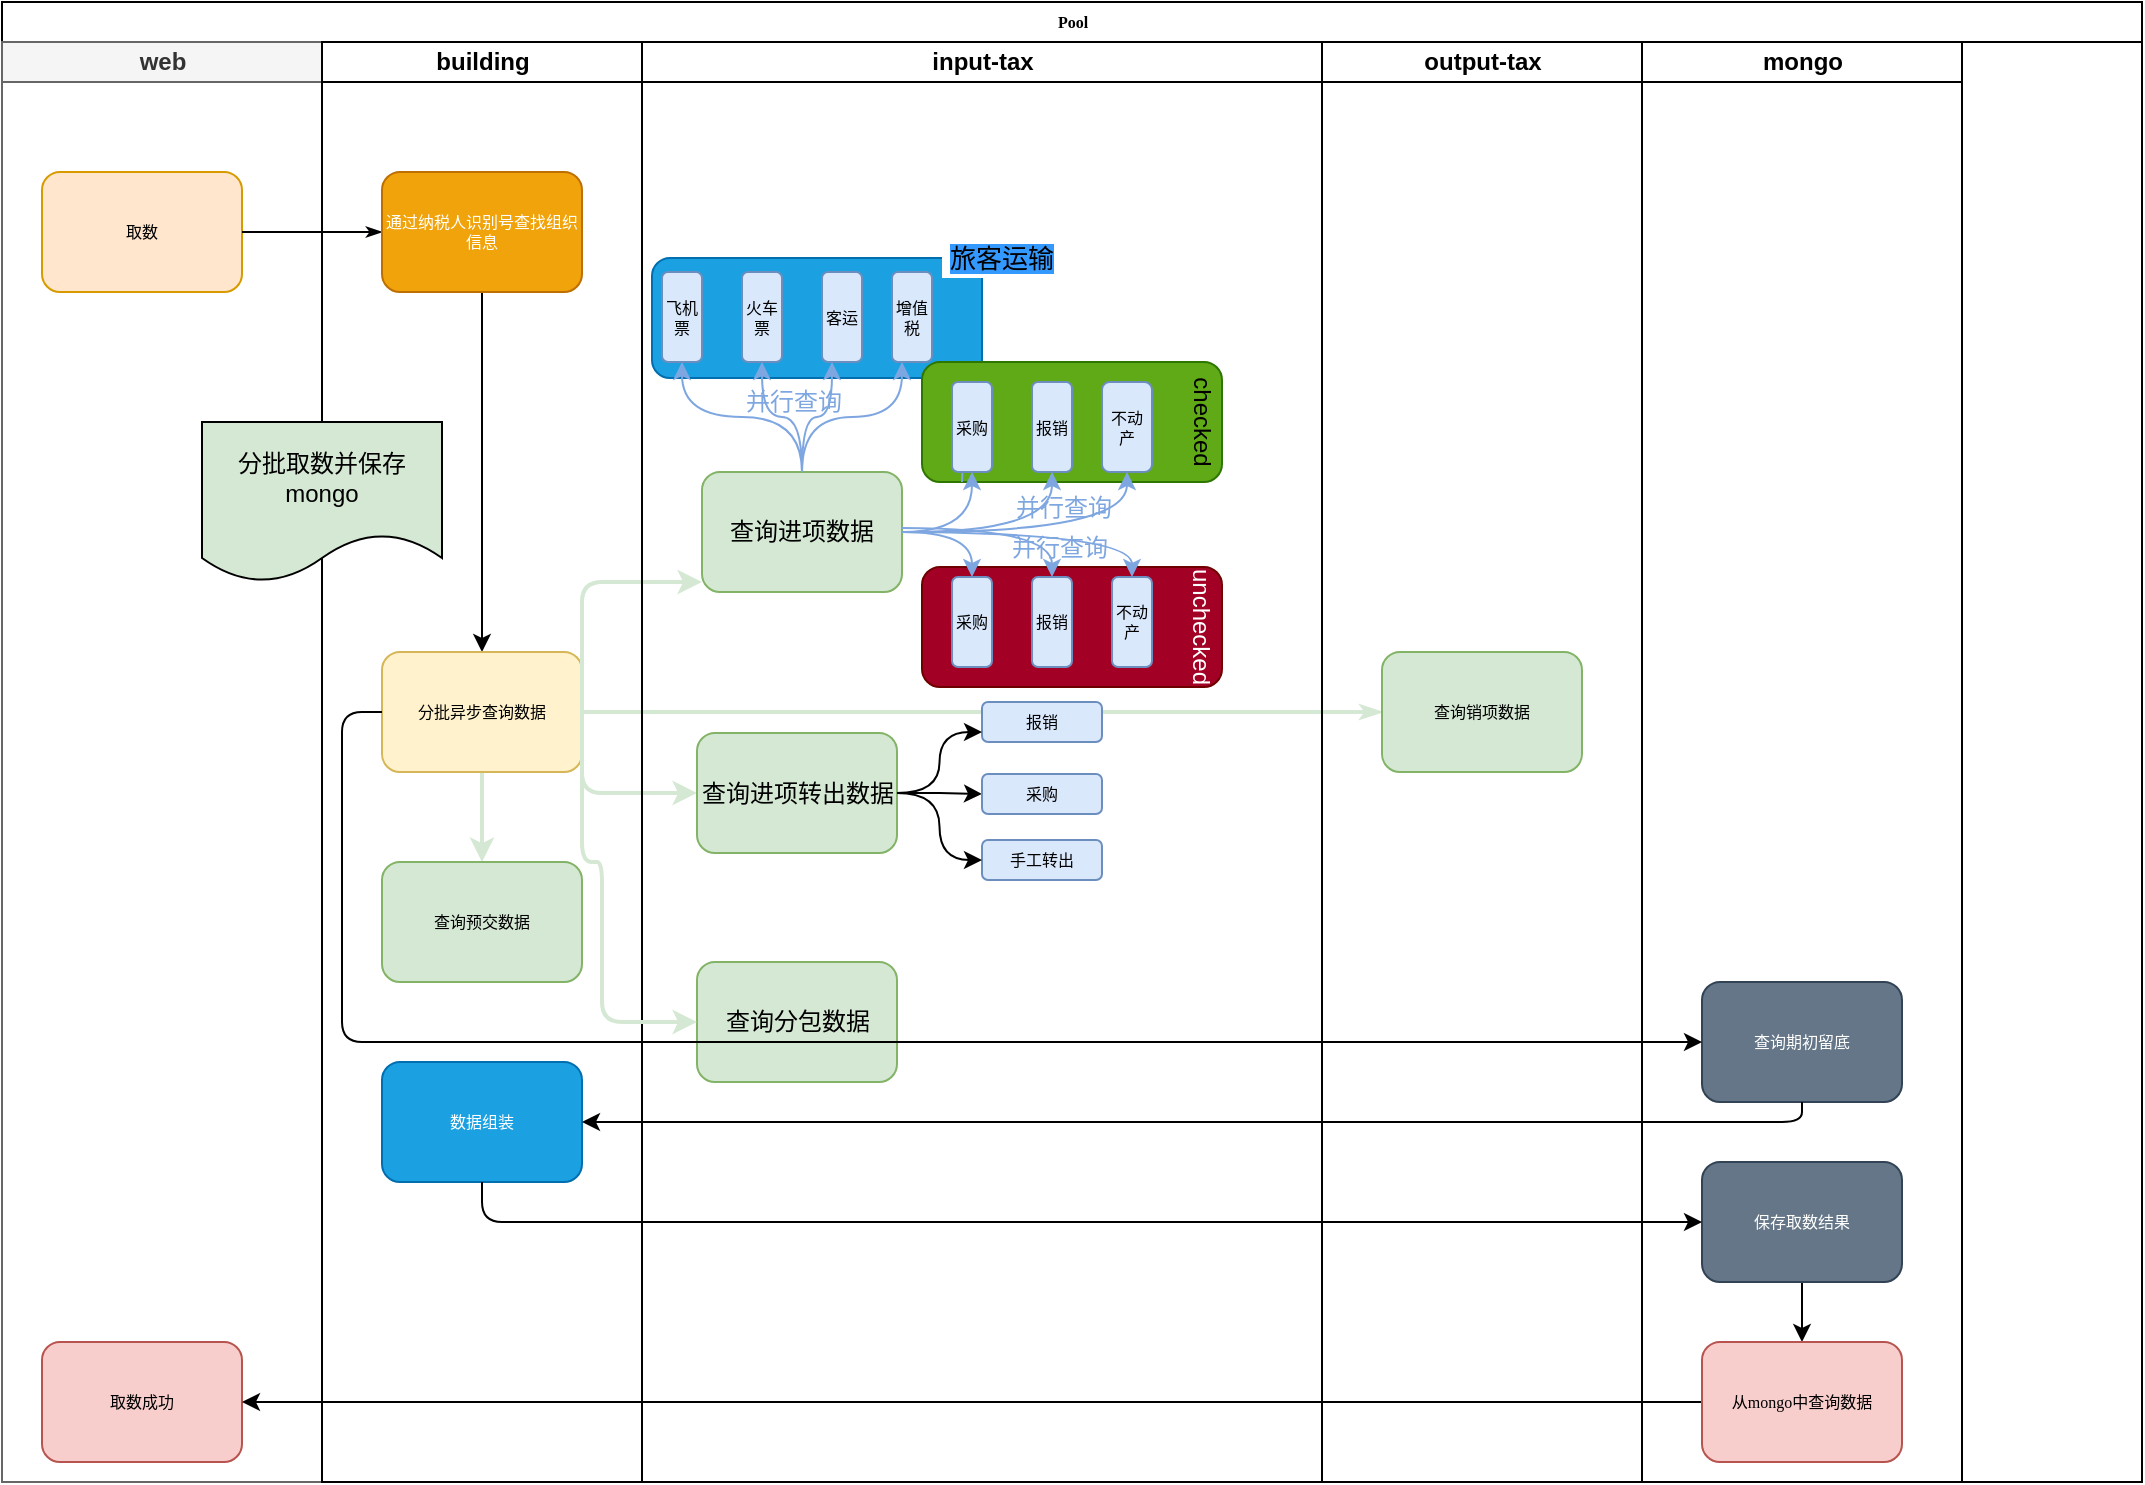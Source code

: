 <mxfile version="12.2.9" type="github" pages="2">
  <diagram name="查询流程" id="74e2e168-ea6b-b213-b513-2b3c1d86103e">
    <mxGraphModel dx="1024" dy="539" grid="1" gridSize="10" guides="1" tooltips="1" connect="1" arrows="1" fold="1" page="1" pageScale="1" pageWidth="1100" pageHeight="850" background="#ffffff" math="1" shadow="0">
      <root>
        <mxCell id="0"/>
        <mxCell id="1" parent="0"/>
        <mxCell id="77e6c97f196da883-1" value="Pool" style="swimlane;html=1;childLayout=stackLayout;startSize=20;rounded=0;shadow=0;labelBackgroundColor=none;strokeWidth=1;fontFamily=Verdana;fontSize=8;align=center;" parent="1" vertex="1">
          <mxGeometry x="70" y="50" width="1070" height="740" as="geometry"/>
        </mxCell>
        <mxCell id="77e6c97f196da883-2" value="web" style="swimlane;html=1;startSize=20;fillColor=#f5f5f5;strokeColor=#666666;fontColor=#333333;" parent="77e6c97f196da883-1" vertex="1">
          <mxGeometry y="20" width="160" height="720" as="geometry"/>
        </mxCell>
        <mxCell id="77e6c97f196da883-8" value="取数" style="rounded=1;whiteSpace=wrap;html=1;shadow=0;labelBackgroundColor=none;strokeWidth=1;fontFamily=Verdana;fontSize=8;align=center;fillColor=#ffe6cc;strokeColor=#d79b00;" parent="77e6c97f196da883-2" vertex="1">
          <mxGeometry x="20" y="65" width="100" height="60" as="geometry"/>
        </mxCell>
        <mxCell id="281USdX36rXN7U4N7sBA-3" value="取数成功" style="rounded=1;whiteSpace=wrap;html=1;shadow=0;labelBackgroundColor=none;strokeWidth=1;fontFamily=Verdana;fontSize=8;align=center;fillColor=#f8cecc;strokeColor=#b85450;" parent="77e6c97f196da883-2" vertex="1">
          <mxGeometry x="20" y="650" width="100" height="60" as="geometry"/>
        </mxCell>
        <mxCell id="77e6c97f196da883-26" style="edgeStyle=orthogonalEdgeStyle;rounded=1;html=1;labelBackgroundColor=none;startArrow=none;startFill=0;startSize=5;endArrow=classicThin;endFill=1;endSize=5;jettySize=auto;orthogonalLoop=1;strokeWidth=1;fontFamily=Verdana;fontSize=8" parent="77e6c97f196da883-1" source="77e6c97f196da883-8" target="77e6c97f196da883-11" edge="1">
          <mxGeometry relative="1" as="geometry"/>
        </mxCell>
        <mxCell id="77e6c97f196da883-3" value="building" style="swimlane;html=1;startSize=20;" parent="77e6c97f196da883-1" vertex="1">
          <mxGeometry x="160" y="20" width="160" height="720" as="geometry">
            <mxRectangle x="160" y="20" width="50" height="730" as="alternateBounds"/>
          </mxGeometry>
        </mxCell>
        <mxCell id="nILxPzaiPiFsQDtniwY4-3" value="" style="edgeStyle=orthogonalEdgeStyle;rounded=0;orthogonalLoop=1;jettySize=auto;html=1;" parent="77e6c97f196da883-3" source="77e6c97f196da883-11" target="nILxPzaiPiFsQDtniwY4-2" edge="1">
          <mxGeometry relative="1" as="geometry"/>
        </mxCell>
        <mxCell id="77e6c97f196da883-11" value="通过纳税人识别号查找组织信息" style="rounded=1;whiteSpace=wrap;html=1;shadow=0;labelBackgroundColor=none;strokeWidth=1;fontFamily=Verdana;fontSize=8;align=center;fillColor=#f0a30a;strokeColor=#BD7000;fontColor=#ffffff;" parent="77e6c97f196da883-3" vertex="1">
          <mxGeometry x="30" y="65" width="100" height="60" as="geometry"/>
        </mxCell>
        <mxCell id="nILxPzaiPiFsQDtniwY4-11" value="" style="edgeStyle=orthogonalEdgeStyle;orthogonalLoop=1;jettySize=auto;html=1;curved=1;strokeColor=#D5E8D4;strokeWidth=2;" parent="77e6c97f196da883-3" source="nILxPzaiPiFsQDtniwY4-2" target="nILxPzaiPiFsQDtniwY4-10" edge="1">
          <mxGeometry relative="1" as="geometry"/>
        </mxCell>
        <mxCell id="nILxPzaiPiFsQDtniwY4-2" value="分批异步查询数据" style="rounded=1;whiteSpace=wrap;html=1;shadow=0;labelBackgroundColor=none;strokeWidth=1;fontFamily=Verdana;fontSize=8;align=center;fillColor=#fff2cc;strokeColor=#d6b656;" parent="77e6c97f196da883-3" vertex="1">
          <mxGeometry x="30" y="305" width="100" height="60" as="geometry"/>
        </mxCell>
        <mxCell id="nILxPzaiPiFsQDtniwY4-10" value="查询预交数据" style="rounded=1;whiteSpace=wrap;html=1;shadow=0;labelBackgroundColor=none;strokeWidth=1;fontFamily=Verdana;fontSize=8;align=center;fillColor=#d5e8d4;strokeColor=#82b366;" parent="77e6c97f196da883-3" vertex="1">
          <mxGeometry x="30" y="410" width="100" height="60" as="geometry"/>
        </mxCell>
        <mxCell id="nILxPzaiPiFsQDtniwY4-52" value="数据组装" style="rounded=1;whiteSpace=wrap;html=1;shadow=0;labelBackgroundColor=none;strokeWidth=1;fontFamily=Verdana;fontSize=8;align=center;fillColor=#1ba1e2;strokeColor=#006EAF;fontColor=#ffffff;" parent="77e6c97f196da883-3" vertex="1">
          <mxGeometry x="30" y="510" width="100" height="60" as="geometry"/>
        </mxCell>
        <mxCell id="nILxPzaiPiFsQDtniwY4-66" value="分批取数并保存mongo" style="shape=document;whiteSpace=wrap;html=1;boundedLbl=1;fillColor=#D5E8D4;" parent="77e6c97f196da883-3" vertex="1">
          <mxGeometry x="-60" y="190" width="120" height="80" as="geometry"/>
        </mxCell>
        <mxCell id="nILxPzaiPiFsQDtniwY4-9" value="" style="edgeStyle=orthogonalEdgeStyle;orthogonalLoop=1;jettySize=auto;html=1;exitX=1;exitY=0.5;exitDx=0;exitDy=0;strokeColor=#D5E8D4;strokeWidth=2;rounded=1;" parent="77e6c97f196da883-1" source="nILxPzaiPiFsQDtniwY4-2" target="nILxPzaiPiFsQDtniwY4-8" edge="1">
          <mxGeometry relative="1" as="geometry">
            <Array as="points">
              <mxPoint x="290" y="290"/>
            </Array>
          </mxGeometry>
        </mxCell>
        <mxCell id="nILxPzaiPiFsQDtniwY4-50" value="" style="edgeStyle=orthogonalEdgeStyle;orthogonalLoop=1;jettySize=auto;html=1;entryX=0;entryY=0.5;entryDx=0;entryDy=0;exitX=1;exitY=0.5;exitDx=0;exitDy=0;strokeColor=#D5E8D4;strokeWidth=2;rounded=1;" parent="77e6c97f196da883-1" source="nILxPzaiPiFsQDtniwY4-2" target="nILxPzaiPiFsQDtniwY4-49" edge="1">
          <mxGeometry relative="1" as="geometry">
            <mxPoint x="290" y="320" as="sourcePoint"/>
            <mxPoint x="360" y="265" as="targetPoint"/>
            <Array as="points">
              <mxPoint x="290" y="396"/>
            </Array>
          </mxGeometry>
        </mxCell>
        <mxCell id="77e6c97f196da883-33" style="edgeStyle=orthogonalEdgeStyle;html=1;labelBackgroundColor=none;startArrow=none;startFill=0;startSize=5;endArrow=classicThin;endFill=1;endSize=5;jettySize=auto;orthogonalLoop=1;strokeWidth=2;fontFamily=Verdana;fontSize=8;exitX=1;exitY=0.5;exitDx=0;exitDy=0;curved=1;strokeColor=#D5E8D4;" parent="77e6c97f196da883-1" source="nILxPzaiPiFsQDtniwY4-2" target="77e6c97f196da883-15" edge="1">
          <mxGeometry relative="1" as="geometry">
            <mxPoint x="440" y="290" as="sourcePoint"/>
            <Array as="points">
              <mxPoint x="410" y="355"/>
              <mxPoint x="410" y="355"/>
            </Array>
          </mxGeometry>
        </mxCell>
        <mxCell id="77e6c97f196da883-4" value="input-tax" style="swimlane;html=1;startSize=20;fillColor=#FFFFFF;strokeColor=#000000;" parent="77e6c97f196da883-1" vertex="1">
          <mxGeometry x="320" y="20" width="340" height="720" as="geometry"/>
        </mxCell>
        <mxCell id="tmZRQzkdnRljVJp-DkMv-51" value="" style="rounded=1;whiteSpace=wrap;html=1;fontColor=#ffffff;fillColor=#1ba1e2;strokeColor=#006EAF;" parent="77e6c97f196da883-4" vertex="1">
          <mxGeometry x="5" y="108" width="165" height="60" as="geometry"/>
        </mxCell>
        <mxCell id="tmZRQzkdnRljVJp-DkMv-11" value="" style="rounded=1;whiteSpace=wrap;html=1;fillColor=#60a917;strokeColor=#2D7600;fontColor=#ffffff;" parent="77e6c97f196da883-4" vertex="1">
          <mxGeometry x="140" y="160" width="150" height="60" as="geometry"/>
        </mxCell>
        <mxCell id="nILxPzaiPiFsQDtniwY4-13" value="" style="edgeStyle=orthogonalEdgeStyle;orthogonalLoop=1;jettySize=auto;html=1;shadow=0;comic=0;strokeColor=#7EA6E0;curved=1;" parent="77e6c97f196da883-4" source="nILxPzaiPiFsQDtniwY4-8" target="nILxPzaiPiFsQDtniwY4-12" edge="1">
          <mxGeometry relative="1" as="geometry"/>
        </mxCell>
        <mxCell id="nILxPzaiPiFsQDtniwY4-8" value="&lt;font style=&quot;font-size: 12px&quot;&gt;查询进项数据&lt;/font&gt;" style="rounded=1;whiteSpace=wrap;html=1;shadow=0;labelBackgroundColor=none;strokeWidth=1;fontFamily=Verdana;fontSize=8;align=center;fillColor=#d5e8d4;strokeColor=#82b366;" parent="77e6c97f196da883-4" vertex="1">
          <mxGeometry x="30" y="215" width="100" height="60" as="geometry"/>
        </mxCell>
        <mxCell id="nILxPzaiPiFsQDtniwY4-12" value="飞机票" style="rounded=1;whiteSpace=wrap;html=1;shadow=0;labelBackgroundColor=none;strokeWidth=1;fontFamily=Verdana;fontSize=8;align=center;fillColor=#dae8fc;strokeColor=#6c8ebf;direction=east;" parent="77e6c97f196da883-4" vertex="1">
          <mxGeometry x="10" y="115" width="20" height="45" as="geometry"/>
        </mxCell>
        <mxCell id="nILxPzaiPiFsQDtniwY4-36" value="火车票" style="rounded=1;whiteSpace=wrap;html=1;shadow=0;labelBackgroundColor=none;strokeWidth=1;fontFamily=Verdana;fontSize=8;align=center;fillColor=#dae8fc;strokeColor=#6c8ebf;direction=east;" parent="77e6c97f196da883-4" vertex="1">
          <mxGeometry x="50" y="115" width="20" height="45" as="geometry"/>
        </mxCell>
        <mxCell id="nILxPzaiPiFsQDtniwY4-38" value="客运" style="rounded=1;whiteSpace=wrap;html=1;shadow=0;labelBackgroundColor=none;strokeWidth=1;fontFamily=Verdana;fontSize=8;align=center;fillColor=#dae8fc;strokeColor=#6c8ebf;direction=east;" parent="77e6c97f196da883-4" vertex="1">
          <mxGeometry x="90" y="115" width="20" height="45" as="geometry"/>
        </mxCell>
        <mxCell id="nILxPzaiPiFsQDtniwY4-41" value="增值税" style="rounded=1;whiteSpace=wrap;html=1;shadow=0;labelBackgroundColor=none;strokeWidth=1;fontFamily=Verdana;fontSize=8;align=center;fillColor=#dae8fc;strokeColor=#6c8ebf;direction=east;" parent="77e6c97f196da883-4" vertex="1">
          <mxGeometry x="125" y="115" width="20" height="45" as="geometry"/>
        </mxCell>
        <mxCell id="nILxPzaiPiFsQDtniwY4-43" value="" style="edgeStyle=orthogonalEdgeStyle;orthogonalLoop=1;jettySize=auto;html=1;shadow=0;comic=0;strokeColor=#7EA6E0;curved=1;exitX=0.5;exitY=0;exitDx=0;exitDy=0;entryX=0.25;entryY=1;entryDx=0;entryDy=0;" parent="77e6c97f196da883-4" source="nILxPzaiPiFsQDtniwY4-8" target="nILxPzaiPiFsQDtniwY4-41" edge="1">
          <mxGeometry relative="1" as="geometry">
            <mxPoint x="90" y="275" as="sourcePoint"/>
            <mxPoint x="140" y="160" as="targetPoint"/>
          </mxGeometry>
        </mxCell>
        <mxCell id="nILxPzaiPiFsQDtniwY4-44" value="" style="edgeStyle=orthogonalEdgeStyle;orthogonalLoop=1;jettySize=auto;html=1;shadow=0;comic=0;strokeColor=#7EA6E0;curved=1;entryX=0.5;entryY=1;entryDx=0;entryDy=0;" parent="77e6c97f196da883-4" source="nILxPzaiPiFsQDtniwY4-8" target="nILxPzaiPiFsQDtniwY4-36" edge="1">
          <mxGeometry relative="1" as="geometry">
            <mxPoint x="90" y="275" as="sourcePoint"/>
            <mxPoint x="30" y="352" as="targetPoint"/>
          </mxGeometry>
        </mxCell>
        <mxCell id="nILxPzaiPiFsQDtniwY4-45" value="" style="edgeStyle=orthogonalEdgeStyle;orthogonalLoop=1;jettySize=auto;html=1;shadow=0;comic=0;strokeColor=#7EA6E0;curved=1;entryX=0.25;entryY=1;entryDx=0;entryDy=0;exitX=0.5;exitY=0;exitDx=0;exitDy=0;" parent="77e6c97f196da883-4" source="nILxPzaiPiFsQDtniwY4-8" target="nILxPzaiPiFsQDtniwY4-38" edge="1">
          <mxGeometry relative="1" as="geometry">
            <mxPoint x="80" y="350" as="sourcePoint"/>
            <mxPoint x="40" y="362" as="targetPoint"/>
          </mxGeometry>
        </mxCell>
        <mxCell id="nILxPzaiPiFsQDtniwY4-46" value="&lt;font color=&quot;#7ea6e0&quot;&gt;并行查询&lt;/font&gt;" style="text;html=1;resizable=0;points=[];autosize=1;align=left;verticalAlign=top;spacingTop=-4;" parent="77e6c97f196da883-4" vertex="1">
          <mxGeometry x="50" y="170" width="60" height="20" as="geometry"/>
        </mxCell>
        <mxCell id="tmZRQzkdnRljVJp-DkMv-39" value="" style="edgeStyle=orthogonalEdgeStyle;rounded=0;orthogonalLoop=1;jettySize=auto;html=1;fontColor=#FFFFFF;" parent="77e6c97f196da883-4" source="nILxPzaiPiFsQDtniwY4-49" target="tmZRQzkdnRljVJp-DkMv-37" edge="1">
          <mxGeometry relative="1" as="geometry"/>
        </mxCell>
        <mxCell id="nILxPzaiPiFsQDtniwY4-49" value="&lt;font style=&quot;font-size: 12px&quot;&gt;查询进项转出数据&lt;/font&gt;" style="rounded=1;whiteSpace=wrap;html=1;shadow=0;labelBackgroundColor=none;strokeWidth=1;fontFamily=Verdana;fontSize=8;align=center;fillColor=#d5e8d4;strokeColor=#82b366;" parent="77e6c97f196da883-4" vertex="1">
          <mxGeometry x="27.5" y="345.5" width="100" height="60" as="geometry"/>
        </mxCell>
        <mxCell id="tmZRQzkdnRljVJp-DkMv-1" value="" style="edgeStyle=orthogonalEdgeStyle;orthogonalLoop=1;jettySize=auto;html=1;shadow=0;comic=0;strokeColor=#7EA6E0;curved=1;" parent="77e6c97f196da883-4" target="tmZRQzkdnRljVJp-DkMv-2" edge="1">
          <mxGeometry relative="1" as="geometry">
            <mxPoint x="160" y="220" as="sourcePoint"/>
          </mxGeometry>
        </mxCell>
        <mxCell id="tmZRQzkdnRljVJp-DkMv-2" value="采购" style="rounded=1;whiteSpace=wrap;html=1;shadow=0;labelBackgroundColor=none;strokeWidth=1;fontFamily=Verdana;fontSize=8;align=center;fillColor=#dae8fc;strokeColor=#6c8ebf;direction=east;" parent="77e6c97f196da883-4" vertex="1">
          <mxGeometry x="155" y="170" width="20" height="45" as="geometry"/>
        </mxCell>
        <mxCell id="tmZRQzkdnRljVJp-DkMv-3" value="报销" style="rounded=1;whiteSpace=wrap;html=1;shadow=0;labelBackgroundColor=none;strokeWidth=1;fontFamily=Verdana;fontSize=8;align=center;fillColor=#dae8fc;strokeColor=#6c8ebf;direction=east;" parent="77e6c97f196da883-4" vertex="1">
          <mxGeometry x="195" y="170" width="20" height="45" as="geometry"/>
        </mxCell>
        <mxCell id="tmZRQzkdnRljVJp-DkMv-4" value="不动产" style="rounded=1;whiteSpace=wrap;html=1;shadow=0;labelBackgroundColor=none;strokeWidth=1;fontFamily=Verdana;fontSize=8;align=center;fillColor=#dae8fc;strokeColor=#6c8ebf;direction=east;" parent="77e6c97f196da883-4" vertex="1">
          <mxGeometry x="230" y="170" width="25" height="45" as="geometry"/>
        </mxCell>
        <mxCell id="tmZRQzkdnRljVJp-DkMv-7" value="" style="edgeStyle=orthogonalEdgeStyle;orthogonalLoop=1;jettySize=auto;html=1;shadow=0;comic=0;strokeColor=#7EA6E0;curved=1;entryX=0.5;entryY=1;entryDx=0;entryDy=0;" parent="77e6c97f196da883-4" target="tmZRQzkdnRljVJp-DkMv-3" edge="1">
          <mxGeometry relative="1" as="geometry">
            <mxPoint x="130" y="245" as="sourcePoint"/>
            <mxPoint x="-195" y="292" as="targetPoint"/>
          </mxGeometry>
        </mxCell>
        <mxCell id="tmZRQzkdnRljVJp-DkMv-8" value="" style="edgeStyle=orthogonalEdgeStyle;orthogonalLoop=1;jettySize=auto;html=1;shadow=0;comic=0;strokeColor=#7EA6E0;curved=1;entryX=0.5;entryY=1;entryDx=0;entryDy=0;" parent="77e6c97f196da883-4" target="tmZRQzkdnRljVJp-DkMv-4" edge="1">
          <mxGeometry relative="1" as="geometry">
            <mxPoint x="131" y="245" as="sourcePoint"/>
            <mxPoint x="-185" y="302" as="targetPoint"/>
          </mxGeometry>
        </mxCell>
        <mxCell id="tmZRQzkdnRljVJp-DkMv-9" value="&lt;font color=&quot;#7ea6e0&quot;&gt;并行查询&lt;/font&gt;" style="text;html=1;resizable=0;points=[];autosize=1;align=left;verticalAlign=top;spacingTop=-4;" parent="77e6c97f196da883-4" vertex="1">
          <mxGeometry x="185" y="222.5" width="60" height="20" as="geometry"/>
        </mxCell>
        <mxCell id="tmZRQzkdnRljVJp-DkMv-12" value="checked" style="text;html=1;strokeColor=none;fillColor=none;align=center;verticalAlign=middle;whiteSpace=wrap;rounded=0;direction=north;rotation=90;" parent="77e6c97f196da883-4" vertex="1">
          <mxGeometry x="270" y="185" width="20" height="10" as="geometry"/>
        </mxCell>
        <mxCell id="tmZRQzkdnRljVJp-DkMv-23" value="" style="rounded=1;whiteSpace=wrap;html=1;fillColor=#a20025;strokeColor=#6F0000;fontColor=#ffffff;" parent="77e6c97f196da883-4" vertex="1">
          <mxGeometry x="140" y="262.5" width="150" height="60" as="geometry"/>
        </mxCell>
        <mxCell id="tmZRQzkdnRljVJp-DkMv-24" value="" style="edgeStyle=orthogonalEdgeStyle;orthogonalLoop=1;jettySize=auto;html=1;shadow=0;comic=0;strokeColor=#7EA6E0;curved=1;entryX=0.5;entryY=0;entryDx=0;entryDy=0;exitX=1;exitY=0.5;exitDx=0;exitDy=0;" parent="77e6c97f196da883-4" source="nILxPzaiPiFsQDtniwY4-8" target="tmZRQzkdnRljVJp-DkMv-25" edge="1">
          <mxGeometry relative="1" as="geometry">
            <mxPoint x="160" y="220" as="sourcePoint"/>
          </mxGeometry>
        </mxCell>
        <mxCell id="tmZRQzkdnRljVJp-DkMv-25" value="采购" style="rounded=1;whiteSpace=wrap;html=1;shadow=0;labelBackgroundColor=none;strokeWidth=1;fontFamily=Verdana;fontSize=8;align=center;fillColor=#dae8fc;strokeColor=#6c8ebf;direction=east;" parent="77e6c97f196da883-4" vertex="1">
          <mxGeometry x="155" y="267.5" width="20" height="45" as="geometry"/>
        </mxCell>
        <mxCell id="tmZRQzkdnRljVJp-DkMv-26" value="报销" style="rounded=1;whiteSpace=wrap;html=1;shadow=0;labelBackgroundColor=none;strokeWidth=1;fontFamily=Verdana;fontSize=8;align=center;fillColor=#dae8fc;strokeColor=#6c8ebf;direction=east;" parent="77e6c97f196da883-4" vertex="1">
          <mxGeometry x="195" y="267.5" width="20" height="45" as="geometry"/>
        </mxCell>
        <mxCell id="tmZRQzkdnRljVJp-DkMv-27" value="不动产" style="rounded=1;whiteSpace=wrap;html=1;shadow=0;labelBackgroundColor=none;strokeWidth=1;fontFamily=Verdana;fontSize=8;align=center;fillColor=#dae8fc;strokeColor=#6c8ebf;direction=east;" parent="77e6c97f196da883-4" vertex="1">
          <mxGeometry x="235" y="267.5" width="20" height="45" as="geometry"/>
        </mxCell>
        <mxCell id="tmZRQzkdnRljVJp-DkMv-28" value="" style="edgeStyle=orthogonalEdgeStyle;orthogonalLoop=1;jettySize=auto;html=1;shadow=0;comic=0;strokeColor=#7EA6E0;curved=1;entryX=0.5;entryY=0;entryDx=0;entryDy=0;" parent="77e6c97f196da883-4" target="tmZRQzkdnRljVJp-DkMv-26" edge="1">
          <mxGeometry relative="1" as="geometry">
            <mxPoint x="130" y="243" as="sourcePoint"/>
            <mxPoint x="-605" y="364.5" as="targetPoint"/>
            <Array as="points">
              <mxPoint x="205" y="242.5"/>
            </Array>
          </mxGeometry>
        </mxCell>
        <mxCell id="tmZRQzkdnRljVJp-DkMv-29" value="" style="edgeStyle=orthogonalEdgeStyle;orthogonalLoop=1;jettySize=auto;html=1;shadow=0;comic=0;strokeColor=#7EA6E0;curved=1;entryX=0.5;entryY=0;entryDx=0;entryDy=0;" parent="77e6c97f196da883-4" target="tmZRQzkdnRljVJp-DkMv-27" edge="1">
          <mxGeometry relative="1" as="geometry">
            <mxPoint x="130" y="245" as="sourcePoint"/>
            <mxPoint x="-560" y="352" as="targetPoint"/>
          </mxGeometry>
        </mxCell>
        <mxCell id="tmZRQzkdnRljVJp-DkMv-30" value="&lt;font color=&quot;#7ea6e0&quot;&gt;并行查询&lt;/font&gt;" style="text;html=1;resizable=0;points=[];autosize=1;align=left;verticalAlign=top;spacingTop=-4;direction=south;" parent="77e6c97f196da883-4" vertex="1">
          <mxGeometry x="182.5" y="242.5" width="20" height="60" as="geometry"/>
        </mxCell>
        <mxCell id="tmZRQzkdnRljVJp-DkMv-31" value="unchecked" style="text;html=1;strokeColor=none;fillColor=none;align=center;verticalAlign=middle;whiteSpace=wrap;rounded=0;direction=north;rotation=90;fontColor=#FFFFFF;" parent="77e6c97f196da883-4" vertex="1">
          <mxGeometry x="270" y="287.5" width="20" height="10" as="geometry"/>
        </mxCell>
        <mxCell id="tmZRQzkdnRljVJp-DkMv-36" value="手工转出" style="rounded=1;whiteSpace=wrap;html=1;shadow=0;labelBackgroundColor=none;strokeWidth=1;fontFamily=Verdana;fontSize=8;align=center;fillColor=#dae8fc;strokeColor=#6c8ebf;direction=south;" parent="77e6c97f196da883-4" vertex="1">
          <mxGeometry x="170" y="399" width="60" height="20" as="geometry"/>
        </mxCell>
        <mxCell id="tmZRQzkdnRljVJp-DkMv-37" value="采购" style="rounded=1;whiteSpace=wrap;html=1;shadow=0;labelBackgroundColor=none;strokeWidth=1;fontFamily=Verdana;fontSize=8;align=center;fillColor=#dae8fc;strokeColor=#6c8ebf;direction=south;" parent="77e6c97f196da883-4" vertex="1">
          <mxGeometry x="170" y="366" width="60" height="20" as="geometry"/>
        </mxCell>
        <mxCell id="tmZRQzkdnRljVJp-DkMv-38" value="报销" style="rounded=1;whiteSpace=wrap;html=1;shadow=0;labelBackgroundColor=none;strokeWidth=1;fontFamily=Verdana;fontSize=8;align=center;fillColor=#dae8fc;strokeColor=#6c8ebf;direction=south;" parent="77e6c97f196da883-4" vertex="1">
          <mxGeometry x="170" y="330" width="60" height="20" as="geometry"/>
        </mxCell>
        <mxCell id="tmZRQzkdnRljVJp-DkMv-40" value="" style="edgeStyle=orthogonalEdgeStyle;orthogonalLoop=1;jettySize=auto;html=1;fontColor=#FFFFFF;exitX=1;exitY=0.5;exitDx=0;exitDy=0;entryX=0.5;entryY=1;entryDx=0;entryDy=0;curved=1;" parent="77e6c97f196da883-4" source="nILxPzaiPiFsQDtniwY4-49" target="tmZRQzkdnRljVJp-DkMv-36" edge="1">
          <mxGeometry relative="1" as="geometry">
            <mxPoint x="137.5" y="385.5" as="sourcePoint"/>
            <mxPoint x="180" y="385.5" as="targetPoint"/>
          </mxGeometry>
        </mxCell>
        <mxCell id="tmZRQzkdnRljVJp-DkMv-41" value="" style="edgeStyle=orthogonalEdgeStyle;orthogonalLoop=1;jettySize=auto;html=1;fontColor=#FFFFFF;exitX=1;exitY=0.5;exitDx=0;exitDy=0;entryX=0.75;entryY=1;entryDx=0;entryDy=0;curved=1;" parent="77e6c97f196da883-4" source="nILxPzaiPiFsQDtniwY4-49" target="tmZRQzkdnRljVJp-DkMv-38" edge="1">
          <mxGeometry relative="1" as="geometry">
            <mxPoint x="137.5" y="385.5" as="sourcePoint"/>
            <mxPoint x="180" y="385.5" as="targetPoint"/>
          </mxGeometry>
        </mxCell>
        <mxCell id="tmZRQzkdnRljVJp-DkMv-42" value="&lt;font style=&quot;font-size: 12px&quot;&gt;查询分包数据&lt;/font&gt;" style="rounded=1;whiteSpace=wrap;html=1;shadow=0;labelBackgroundColor=none;strokeWidth=1;fontFamily=Verdana;fontSize=8;align=center;fillColor=#d5e8d4;strokeColor=#82b366;" parent="77e6c97f196da883-4" vertex="1">
          <mxGeometry x="27.5" y="460" width="100" height="60" as="geometry"/>
        </mxCell>
        <mxCell id="tmZRQzkdnRljVJp-DkMv-48" value="" style="edgeStyle=orthogonalEdgeStyle;orthogonalLoop=1;jettySize=auto;html=1;shadow=0;comic=0;strokeColor=#7EA6E0;curved=1;entryX=0.5;entryY=1;entryDx=0;entryDy=0;exitX=1;exitY=0.5;exitDx=0;exitDy=0;" parent="77e6c97f196da883-4" source="nILxPzaiPiFsQDtniwY4-8" target="tmZRQzkdnRljVJp-DkMv-2" edge="1">
          <mxGeometry relative="1" as="geometry">
            <mxPoint x="140" y="255" as="sourcePoint"/>
            <mxPoint x="175" y="278" as="targetPoint"/>
          </mxGeometry>
        </mxCell>
        <mxCell id="tmZRQzkdnRljVJp-DkMv-52" value="旅客运输" style="text;html=1;strokeColor=none;fillColor=#ffffff;align=center;verticalAlign=middle;whiteSpace=wrap;rounded=0;fontColor=#000000;labelBackgroundColor=#3399FF;fontSize=13;" parent="77e6c97f196da883-4" vertex="1">
          <mxGeometry x="150" y="98" width="60" height="20" as="geometry"/>
        </mxCell>
        <mxCell id="77e6c97f196da883-5" value="output-tax" style="swimlane;html=1;startSize=20;" parent="77e6c97f196da883-1" vertex="1">
          <mxGeometry x="660" y="20" width="160" height="720" as="geometry"/>
        </mxCell>
        <mxCell id="77e6c97f196da883-15" value="查询销项数据" style="rounded=1;whiteSpace=wrap;html=1;shadow=0;labelBackgroundColor=none;strokeWidth=1;fontFamily=Verdana;fontSize=8;align=center;fillColor=#d5e8d4;strokeColor=#82b366;" parent="77e6c97f196da883-5" vertex="1">
          <mxGeometry x="30" y="305" width="100" height="60" as="geometry"/>
        </mxCell>
        <mxCell id="281USdX36rXN7U4N7sBA-5" value="" style="edgeStyle=orthogonalEdgeStyle;rounded=1;comic=0;orthogonalLoop=1;jettySize=auto;html=1;shadow=0;strokeColor=#000000;strokeWidth=1;exitX=0;exitY=0.5;exitDx=0;exitDy=0;" parent="77e6c97f196da883-1" source="281USdX36rXN7U4N7sBA-1" edge="1">
          <mxGeometry relative="1" as="geometry">
            <mxPoint x="670" y="700" as="sourcePoint"/>
            <mxPoint x="120" y="700" as="targetPoint"/>
            <Array as="points"/>
          </mxGeometry>
        </mxCell>
        <mxCell id="nILxPzaiPiFsQDtniwY4-58" value="mongo" style="swimlane;html=1;startSize=20;" parent="77e6c97f196da883-1" vertex="1">
          <mxGeometry x="820" y="20" width="160" height="720" as="geometry"/>
        </mxCell>
        <mxCell id="nILxPzaiPiFsQDtniwY4-59" value="查询期初留底" style="rounded=1;whiteSpace=wrap;html=1;shadow=0;labelBackgroundColor=none;strokeWidth=1;fontFamily=Verdana;fontSize=8;align=center;fillColor=#647687;strokeColor=#314354;fontColor=#ffffff;" parent="nILxPzaiPiFsQDtniwY4-58" vertex="1">
          <mxGeometry x="30" y="470" width="100" height="60" as="geometry"/>
        </mxCell>
        <mxCell id="281USdX36rXN7U4N7sBA-6" value="" style="edgeStyle=orthogonalEdgeStyle;rounded=1;comic=0;orthogonalLoop=1;jettySize=auto;html=1;shadow=0;strokeColor=#000000;strokeWidth=1;" parent="nILxPzaiPiFsQDtniwY4-58" source="nILxPzaiPiFsQDtniwY4-62" target="281USdX36rXN7U4N7sBA-1" edge="1">
          <mxGeometry relative="1" as="geometry"/>
        </mxCell>
        <mxCell id="nILxPzaiPiFsQDtniwY4-62" value="保存取数结果" style="rounded=1;whiteSpace=wrap;html=1;shadow=0;labelBackgroundColor=none;strokeWidth=1;fontFamily=Verdana;fontSize=8;align=center;fillColor=#647687;strokeColor=#314354;fontColor=#ffffff;" parent="nILxPzaiPiFsQDtniwY4-58" vertex="1">
          <mxGeometry x="30" y="560" width="100" height="60" as="geometry"/>
        </mxCell>
        <mxCell id="281USdX36rXN7U4N7sBA-1" value="从mongo中查询数据" style="rounded=1;whiteSpace=wrap;html=1;shadow=0;labelBackgroundColor=none;strokeWidth=1;fontFamily=Verdana;fontSize=8;align=center;fillColor=#f8cecc;strokeColor=#b85450;" parent="nILxPzaiPiFsQDtniwY4-58" vertex="1">
          <mxGeometry x="30" y="650" width="100" height="60" as="geometry"/>
        </mxCell>
        <mxCell id="nILxPzaiPiFsQDtniwY4-53" value="" style="endArrow=classic;html=1;shadow=0;strokeColor=#000000;strokeWidth=1;exitX=0;exitY=0.5;exitDx=0;exitDy=0;" parent="77e6c97f196da883-1" source="nILxPzaiPiFsQDtniwY4-2" target="nILxPzaiPiFsQDtniwY4-59" edge="1">
          <mxGeometry width="50" height="50" relative="1" as="geometry">
            <mxPoint y="810" as="sourcePoint"/>
            <mxPoint x="50" y="760" as="targetPoint"/>
            <Array as="points">
              <mxPoint x="170" y="355"/>
              <mxPoint x="170" y="520"/>
            </Array>
          </mxGeometry>
        </mxCell>
        <mxCell id="nILxPzaiPiFsQDtniwY4-61" value="" style="endArrow=classic;html=1;shadow=0;strokeColor=#000000;strokeWidth=1;exitX=0.5;exitY=1;exitDx=0;exitDy=0;" parent="77e6c97f196da883-1" source="nILxPzaiPiFsQDtniwY4-59" target="nILxPzaiPiFsQDtniwY4-52" edge="1">
          <mxGeometry width="50" height="50" relative="1" as="geometry">
            <mxPoint y="820" as="sourcePoint"/>
            <mxPoint x="50" y="770" as="targetPoint"/>
            <Array as="points">
              <mxPoint x="900" y="560"/>
              <mxPoint x="720" y="560"/>
            </Array>
          </mxGeometry>
        </mxCell>
        <mxCell id="nILxPzaiPiFsQDtniwY4-63" value="" style="endArrow=classic;html=1;shadow=0;strokeColor=#000000;strokeWidth=1;exitX=0.5;exitY=1;exitDx=0;exitDy=0;entryX=0;entryY=0.5;entryDx=0;entryDy=0;" parent="77e6c97f196da883-1" source="nILxPzaiPiFsQDtniwY4-52" target="nILxPzaiPiFsQDtniwY4-62" edge="1">
          <mxGeometry width="50" height="50" relative="1" as="geometry">
            <mxPoint y="820" as="sourcePoint"/>
            <mxPoint x="50" y="770" as="targetPoint"/>
            <Array as="points">
              <mxPoint x="240" y="610"/>
            </Array>
          </mxGeometry>
        </mxCell>
        <mxCell id="tmZRQzkdnRljVJp-DkMv-43" value="" style="edgeStyle=orthogonalEdgeStyle;orthogonalLoop=1;jettySize=auto;html=1;strokeColor=#D5E8D4;strokeWidth=2;rounded=1;" parent="1" target="tmZRQzkdnRljVJp-DkMv-42" edge="1">
          <mxGeometry relative="1" as="geometry">
            <mxPoint x="360" y="410" as="sourcePoint"/>
            <mxPoint x="425" y="480" as="targetPoint"/>
            <Array as="points">
              <mxPoint x="360" y="480"/>
              <mxPoint x="370" y="480"/>
              <mxPoint x="370" y="560"/>
            </Array>
          </mxGeometry>
        </mxCell>
      </root>
    </mxGraphModel>
  </diagram>
  <diagram id="aLz9t7hI91clbu961kwW" name="数据库设计">
    <mxGraphModel dx="1024" dy="539" grid="1" gridSize="10" guides="1" tooltips="1" connect="1" arrows="1" fold="1" page="1" pageScale="1" pageWidth="827" pageHeight="1169" math="0" shadow="0">
      <root>
        <mxCell id="0enxSSoV0ED_GwGs6hd7-0"/>
        <mxCell id="0enxSSoV0ED_GwGs6hd7-1" parent="0enxSSoV0ED_GwGs6hd7-0"/>
        <mxCell id="0enxSSoV0ED_GwGs6hd7-2" value="`vat_fetch_record`" style="swimlane;fontStyle=0;childLayout=stackLayout;horizontal=1;startSize=26;fillColor=#e0e0e0;horizontalStack=0;resizeParent=1;resizeLast=0;collapsible=1;marginBottom=0;swimlaneFillColor=#ffffff;align=center;" vertex="1" parent="0enxSSoV0ED_GwGs6hd7-1">
          <mxGeometry x="40" y="40" width="360" height="156" as="geometry"/>
        </mxCell>
        <mxCell id="0enxSSoV0ED_GwGs6hd7-3" value="`corpid`  varchar(64) NOT NULL COMMENT &#39;公司id&#39; " style="shape=partialRectangle;top=0;left=0;right=0;bottom=0;align=left;verticalAlign=top;spacingTop=-2;fillColor=none;spacingLeft=34;spacingRight=4;overflow=hidden;rotatable=0;points=[[0,0.5],[1,0.5]];portConstraint=eastwest;dropTarget=0;" vertex="1" parent="0enxSSoV0ED_GwGs6hd7-2">
          <mxGeometry y="26" width="360" height="26" as="geometry"/>
        </mxCell>
        <mxCell id="0enxSSoV0ED_GwGs6hd7-4" value="" style="shape=partialRectangle;top=0;left=0;bottom=0;fillColor=none;align=left;verticalAlign=middle;spacingLeft=4;spacingRight=4;overflow=hidden;rotatable=0;points=[];portConstraint=eastwest;part=1;" vertex="1" connectable="0" parent="0enxSSoV0ED_GwGs6hd7-3">
          <mxGeometry width="30" height="26" as="geometry"/>
        </mxCell>
        <mxCell id="0enxSSoV0ED_GwGs6hd7-5" value="`nsrsbh`  varchar(20) NOT NULL COMMENT &#39;纳税人识别号&#39; " style="shape=partialRectangle;top=0;left=0;right=0;bottom=0;align=left;verticalAlign=top;spacingTop=-2;fillColor=none;spacingLeft=34;spacingRight=4;overflow=hidden;rotatable=0;points=[[0,0.5],[1,0.5]];portConstraint=eastwest;dropTarget=0;" vertex="1" parent="0enxSSoV0ED_GwGs6hd7-2">
          <mxGeometry y="52" width="360" height="26" as="geometry"/>
        </mxCell>
        <mxCell id="0enxSSoV0ED_GwGs6hd7-6" value="" style="shape=partialRectangle;top=0;left=0;bottom=0;fillColor=none;align=left;verticalAlign=middle;spacingLeft=4;spacingRight=4;overflow=hidden;rotatable=0;points=[];portConstraint=eastwest;part=1;" vertex="1" connectable="0" parent="0enxSSoV0ED_GwGs6hd7-5">
          <mxGeometry width="30" height="26" as="geometry"/>
        </mxCell>
        <mxCell id="0enxSSoV0ED_GwGs6hd7-7" value="`period`  varchar(8) NOT NULL DEFAULT  COMMENT &#39;取数期间&#39; " style="shape=partialRectangle;top=0;left=0;right=0;bottom=0;align=left;verticalAlign=top;spacingTop=-2;fillColor=none;spacingLeft=34;spacingRight=4;overflow=hidden;rotatable=0;points=[[0,0.5],[1,0.5]];portConstraint=eastwest;dropTarget=0;" vertex="1" parent="0enxSSoV0ED_GwGs6hd7-2">
          <mxGeometry y="78" width="360" height="26" as="geometry"/>
        </mxCell>
        <mxCell id="0enxSSoV0ED_GwGs6hd7-8" value="" style="shape=partialRectangle;top=0;left=0;bottom=0;fillColor=none;align=left;verticalAlign=middle;spacingLeft=4;spacingRight=4;overflow=hidden;rotatable=0;points=[];portConstraint=eastwest;part=1;" vertex="1" connectable="0" parent="0enxSSoV0ED_GwGs6hd7-7">
          <mxGeometry width="30" height="26" as="geometry"/>
        </mxCell>
        <mxCell id="0enxSSoV0ED_GwGs6hd7-9" value="`createtime`  timestamp NULL DEFAULT CURRENT_TIMESTAMP COMMENT &#39;创建时间&#39; " style="shape=partialRectangle;top=0;left=0;right=0;bottom=0;align=left;verticalAlign=top;spacingTop=-2;fillColor=none;spacingLeft=34;spacingRight=4;overflow=hidden;rotatable=0;points=[[0,0.5],[1,0.5]];portConstraint=eastwest;dropTarget=0;" vertex="1" parent="0enxSSoV0ED_GwGs6hd7-2">
          <mxGeometry y="104" width="360" height="26" as="geometry"/>
        </mxCell>
        <mxCell id="0enxSSoV0ED_GwGs6hd7-10" value="" style="shape=partialRectangle;top=0;left=0;bottom=0;fillColor=none;align=left;verticalAlign=middle;spacingLeft=4;spacingRight=4;overflow=hidden;rotatable=0;points=[];portConstraint=eastwest;part=1;" vertex="1" connectable="0" parent="0enxSSoV0ED_GwGs6hd7-9">
          <mxGeometry width="30" height="26" as="geometry"/>
        </mxCell>
        <mxCell id="0enxSSoV0ED_GwGs6hd7-11" value="`ts`  timestamp NULL DEFAULT CURRENT_TIMESTAMP ON UPDATE CURRENT_TIMESTAMP COMMENT &#39;时间戳&#39; " style="shape=partialRectangle;top=0;left=0;right=0;bottom=0;align=left;verticalAlign=top;spacingTop=-2;fillColor=none;spacingLeft=34;spacingRight=4;overflow=hidden;rotatable=0;points=[[0,0.5],[1,0.5]];portConstraint=eastwest;dropTarget=0;" vertex="1" parent="0enxSSoV0ED_GwGs6hd7-2">
          <mxGeometry y="130" width="360" height="26" as="geometry"/>
        </mxCell>
        <mxCell id="0enxSSoV0ED_GwGs6hd7-12" value="" style="shape=partialRectangle;top=0;left=0;bottom=0;fillColor=none;align=left;verticalAlign=middle;spacingLeft=4;spacingRight=4;overflow=hidden;rotatable=0;points=[];portConstraint=eastwest;part=1;" vertex="1" connectable="0" parent="0enxSSoV0ED_GwGs6hd7-11">
          <mxGeometry width="30" height="26" as="geometry"/>
        </mxCell>
      </root>
    </mxGraphModel>
  </diagram>
</mxfile>
